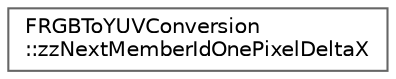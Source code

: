 digraph "Graphical Class Hierarchy"
{
 // INTERACTIVE_SVG=YES
 // LATEX_PDF_SIZE
  bgcolor="transparent";
  edge [fontname=Helvetica,fontsize=10,labelfontname=Helvetica,labelfontsize=10];
  node [fontname=Helvetica,fontsize=10,shape=box,height=0.2,width=0.4];
  rankdir="LR";
  Node0 [id="Node000000",label="FRGBToYUVConversion\l::zzNextMemberIdOnePixelDeltaX",height=0.2,width=0.4,color="grey40", fillcolor="white", style="filled",URL="$db/d84/structFRGBToYUVConversion_1_1zzNextMemberIdOnePixelDeltaX.html",tooltip=" "];
}
